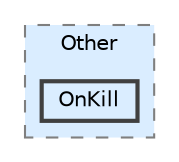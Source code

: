 digraph "Q:/IdleWave/Projet/Assets/Scripts/RogueGenesia/Survival/SoulLevel/Other/OnKill"
{
 // LATEX_PDF_SIZE
  bgcolor="transparent";
  edge [fontname=Helvetica,fontsize=10,labelfontname=Helvetica,labelfontsize=10];
  node [fontname=Helvetica,fontsize=10,shape=box,height=0.2,width=0.4];
  compound=true
  subgraph clusterdir_c5cf11cdeab510af18add0ae2fc1e729 {
    graph [ bgcolor="#daedff", pencolor="grey50", label="Other", fontname=Helvetica,fontsize=10 style="filled,dashed", URL="dir_c5cf11cdeab510af18add0ae2fc1e729.html",tooltip=""]
  dir_3fd5d28db6c6d27dba3ada2f93f08203 [label="OnKill", fillcolor="#daedff", color="grey25", style="filled,bold", URL="dir_3fd5d28db6c6d27dba3ada2f93f08203.html",tooltip=""];
  }
}
